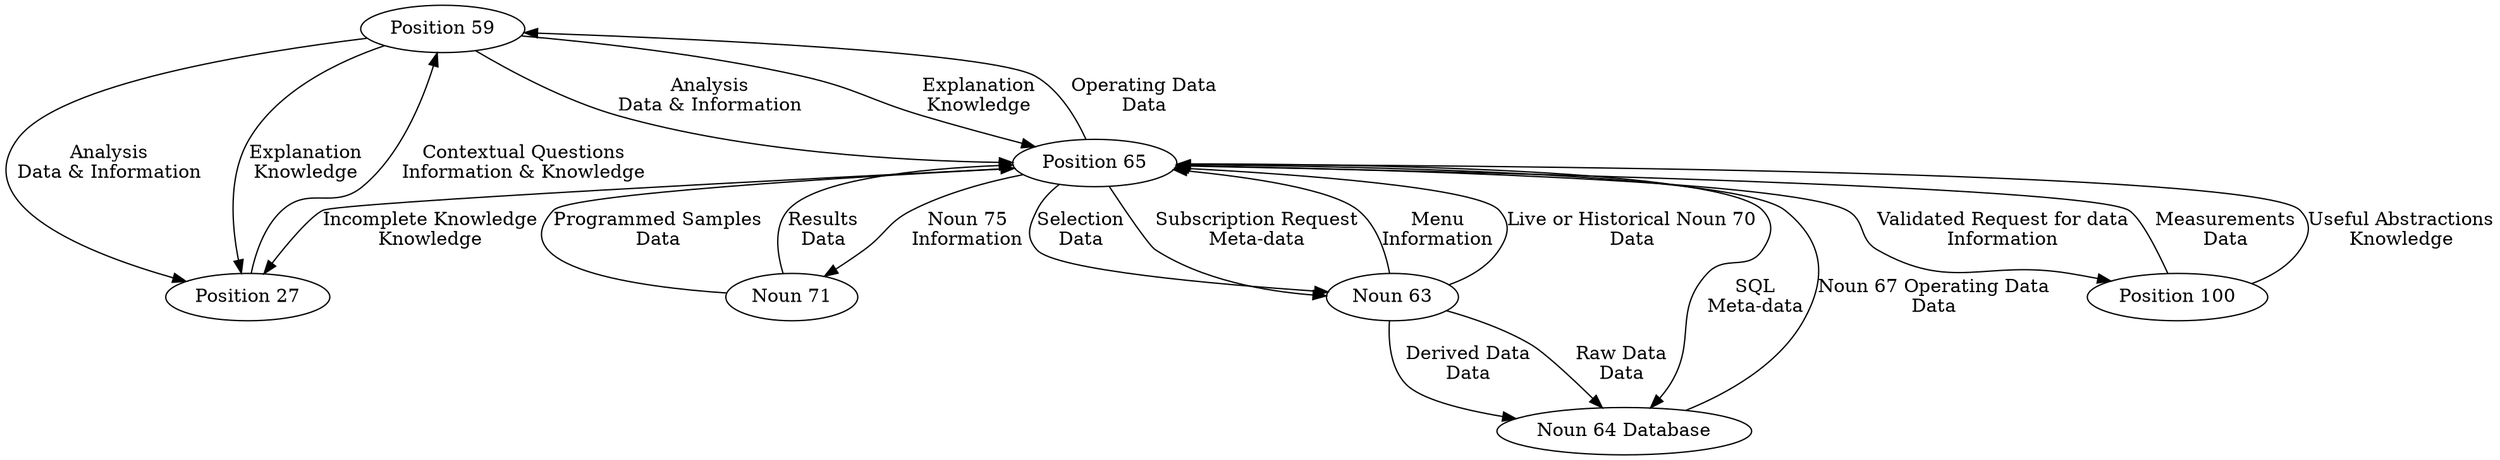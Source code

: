 digraph G{

	Supplier [label="Position 59"];

	TechMan [label="Position 27", sgraph="cluster_BS"];
	Data [label="Position 65", sgraph="cluster_BS"];
	Trial [label="Position 100", sgraph="cluster_BS"];
	AQ [label="Noun 71", sgraph="cluster_BS"];
	Con [label="Noun 63", sgraph="cluster_BS"];
	ISSD [label="Noun 64 Database", sgraph="cluster_BS"];

	Supplier -> TechMan [label="Analysis\nData & Information"];
	Supplier -> Data [label="Analysis\nData & Information"];
	Supplier -> TechMan [label="Explanation\nKnowledge"];
	Supplier -> Data  [label="Explanation\nKnowledge"];

	TechMan -> Supplier [label="Contextual Questions\nInformation & Knowledge"];
	Data -> Supplier [label="Operating Data\nData"];
	
	Data -> TechMan [label="Incomplete Knowledge\nKnowledge"];
		
	Data->AQ [label="Noun 75\nInformation"];
	AQ -> Data [label="Programmed Samples\nData"];
	AQ -> Data [label="Results\nData"];

	Data -> Trial [label="Validated Request for data\nInformation"];
	Trial -> Data [label="Measurements\nData"];
	Trial -> Data [label="Useful Abstractions\nKnowledge"];

	Data -> ISSD [label="SQL\nMeta-data"];
	ISSD -> Data [label="Noun 67 Operating Data\nData"];

	Con -> ISSD [label="Derived Data\nData"];
	Con -> ISSD [label="Raw Data\nData"];
	
	Data -> Con [label="Selection\nData"];
	Data -> Con [label="Subscription Request\nMeta-data"];
	Con -> Data [label="Menu\nInformation"];
	Con -> Data [label="Live or Historical Noun 70\nData"];
}
